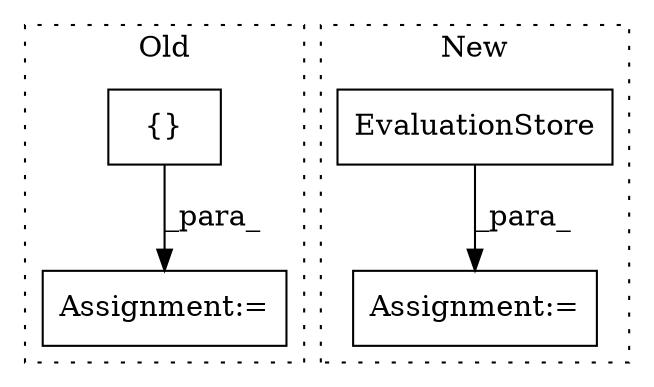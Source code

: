 digraph G {
subgraph cluster0 {
1 [label="{}" a="4" s="6363" l="2" shape="box"];
3 [label="Assignment:=" a="7" s="6323" l="7" shape="box"];
label = "Old";
style="dotted";
}
subgraph cluster1 {
2 [label="EvaluationStore" a="32" s="8066" l="17" shape="box"];
4 [label="Assignment:=" a="7" s="8065" l="1" shape="box"];
label = "New";
style="dotted";
}
1 -> 3 [label="_para_"];
2 -> 4 [label="_para_"];
}